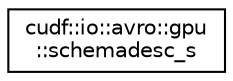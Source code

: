 digraph "Graphical Class Hierarchy"
{
 // LATEX_PDF_SIZE
  edge [fontname="Helvetica",fontsize="10",labelfontname="Helvetica",labelfontsize="10"];
  node [fontname="Helvetica",fontsize="10",shape=record];
  rankdir="LR";
  Node0 [label="cudf::io::avro::gpu\l::schemadesc_s",height=0.2,width=0.4,color="black", fillcolor="white", style="filled",URL="$structcudf_1_1io_1_1avro_1_1gpu_1_1schemadesc__s.html",tooltip="Struct to describe the avro schema."];
}
